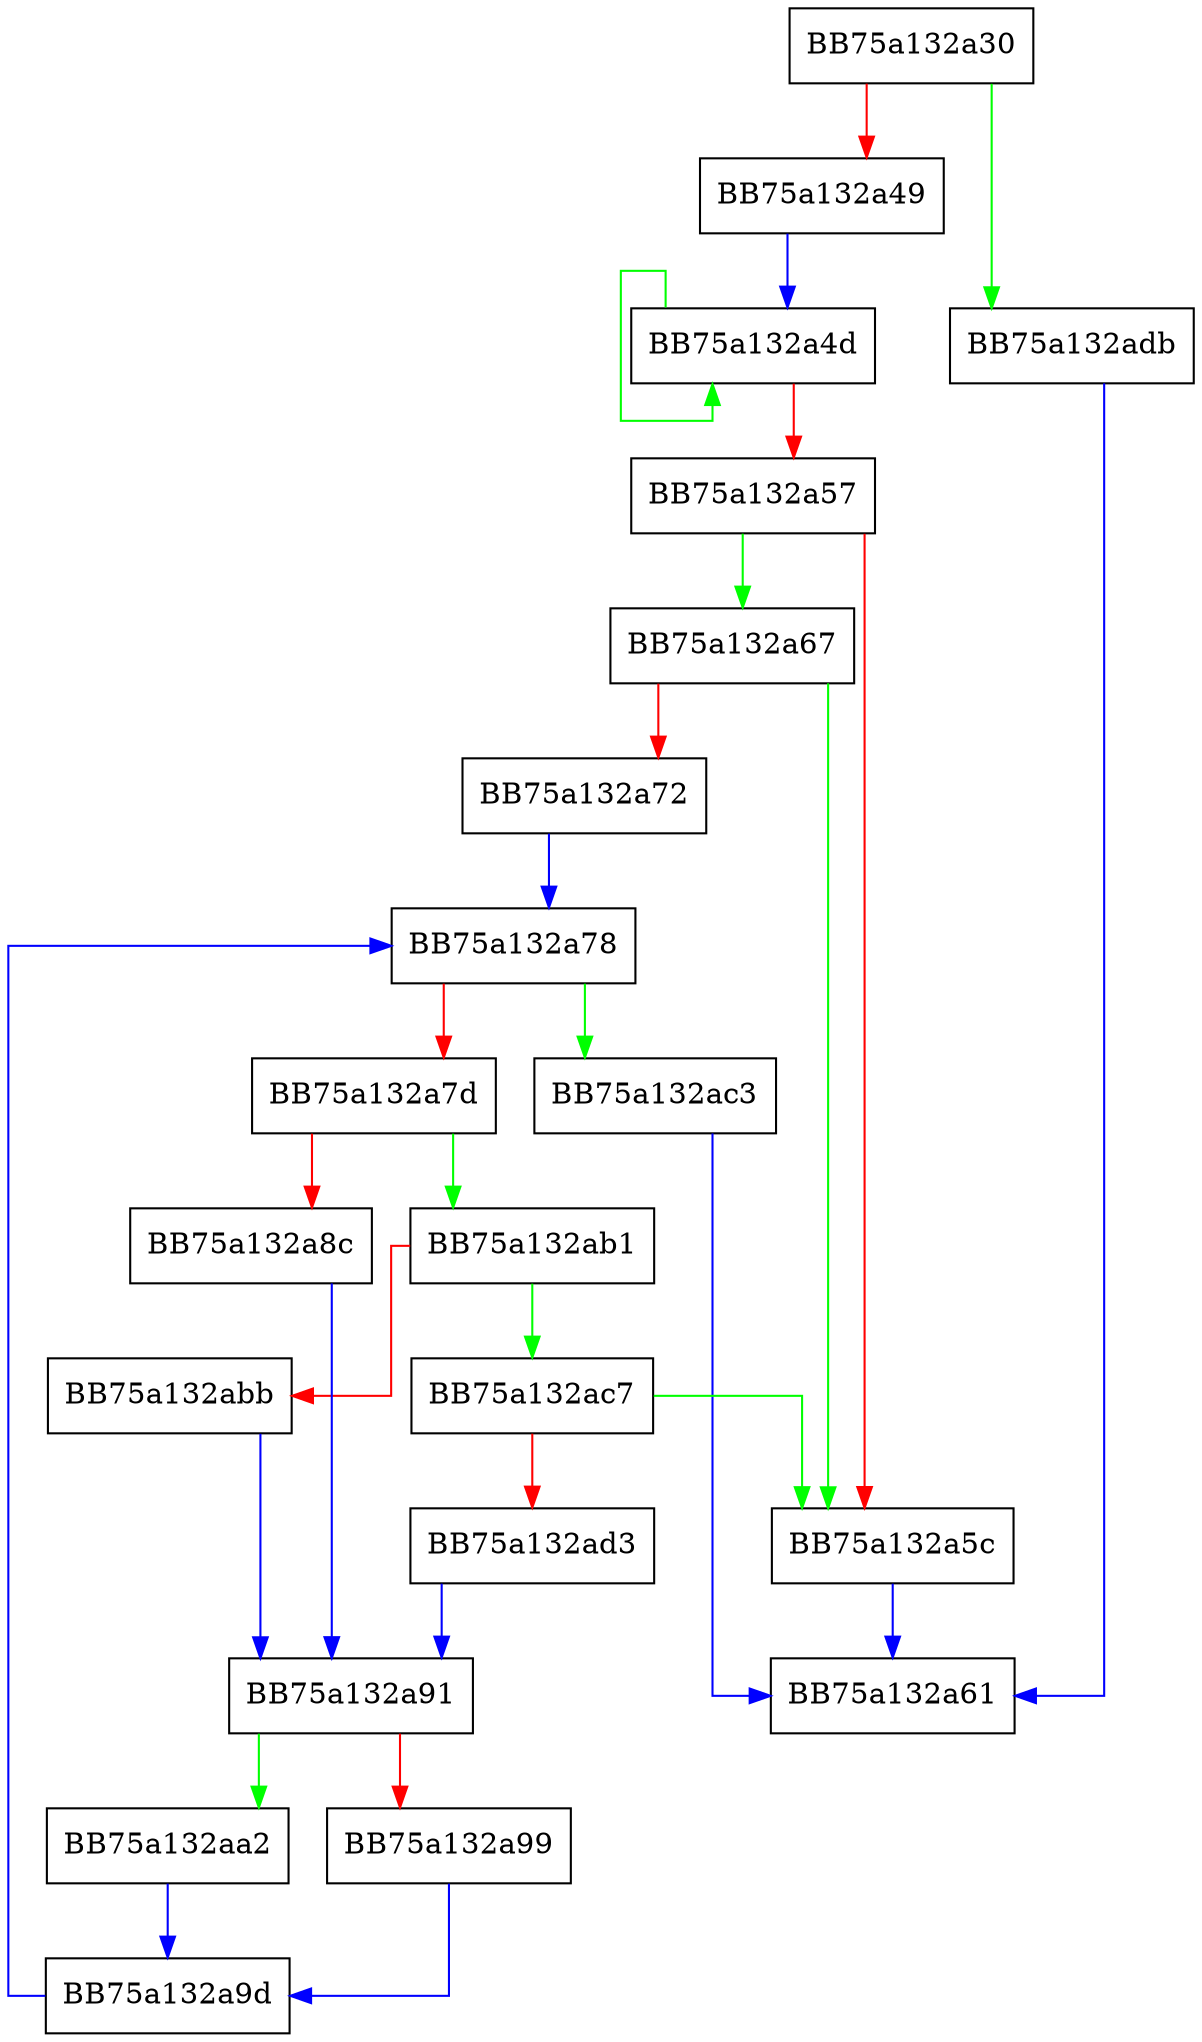 digraph UtilHexStringToByteW {
  node [shape="box"];
  graph [splines=ortho];
  BB75a132a30 -> BB75a132adb [color="green"];
  BB75a132a30 -> BB75a132a49 [color="red"];
  BB75a132a49 -> BB75a132a4d [color="blue"];
  BB75a132a4d -> BB75a132a4d [color="green"];
  BB75a132a4d -> BB75a132a57 [color="red"];
  BB75a132a57 -> BB75a132a67 [color="green"];
  BB75a132a57 -> BB75a132a5c [color="red"];
  BB75a132a5c -> BB75a132a61 [color="blue"];
  BB75a132a67 -> BB75a132a5c [color="green"];
  BB75a132a67 -> BB75a132a72 [color="red"];
  BB75a132a72 -> BB75a132a78 [color="blue"];
  BB75a132a78 -> BB75a132ac3 [color="green"];
  BB75a132a78 -> BB75a132a7d [color="red"];
  BB75a132a7d -> BB75a132ab1 [color="green"];
  BB75a132a7d -> BB75a132a8c [color="red"];
  BB75a132a8c -> BB75a132a91 [color="blue"];
  BB75a132a91 -> BB75a132aa2 [color="green"];
  BB75a132a91 -> BB75a132a99 [color="red"];
  BB75a132a99 -> BB75a132a9d [color="blue"];
  BB75a132a9d -> BB75a132a78 [color="blue"];
  BB75a132aa2 -> BB75a132a9d [color="blue"];
  BB75a132ab1 -> BB75a132ac7 [color="green"];
  BB75a132ab1 -> BB75a132abb [color="red"];
  BB75a132abb -> BB75a132a91 [color="blue"];
  BB75a132ac3 -> BB75a132a61 [color="blue"];
  BB75a132ac7 -> BB75a132a5c [color="green"];
  BB75a132ac7 -> BB75a132ad3 [color="red"];
  BB75a132ad3 -> BB75a132a91 [color="blue"];
  BB75a132adb -> BB75a132a61 [color="blue"];
}